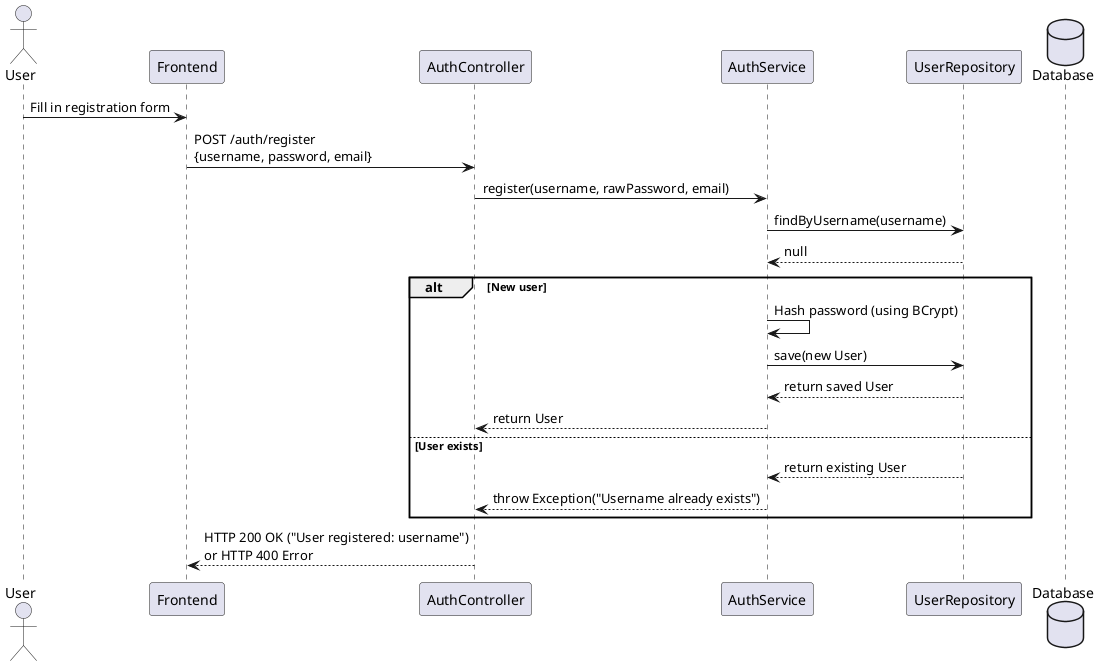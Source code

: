 @startuml
actor User
participant "Frontend" as FE
participant "AuthController" as AC
participant "AuthService" as AS
participant "UserRepository" as UR
database "Database" as DB

User -> FE: Fill in registration form
FE -> AC: POST /auth/register\n{username, password, email}
AC -> AS: register(username, rawPassword, email)
AS -> UR: findByUsername(username)
UR --> AS: null
alt New user
    AS -> AS: Hash password (using BCrypt)
    AS -> UR: save(new User)
    UR --> AS: return saved User
    AS --> AC: return User
else User exists
    UR --> AS: return existing User
    AS --> AC: throw Exception("Username already exists")
end
AC --> FE: HTTP 200 OK ("User registered: username")\nor HTTP 400 Error
@enduml

